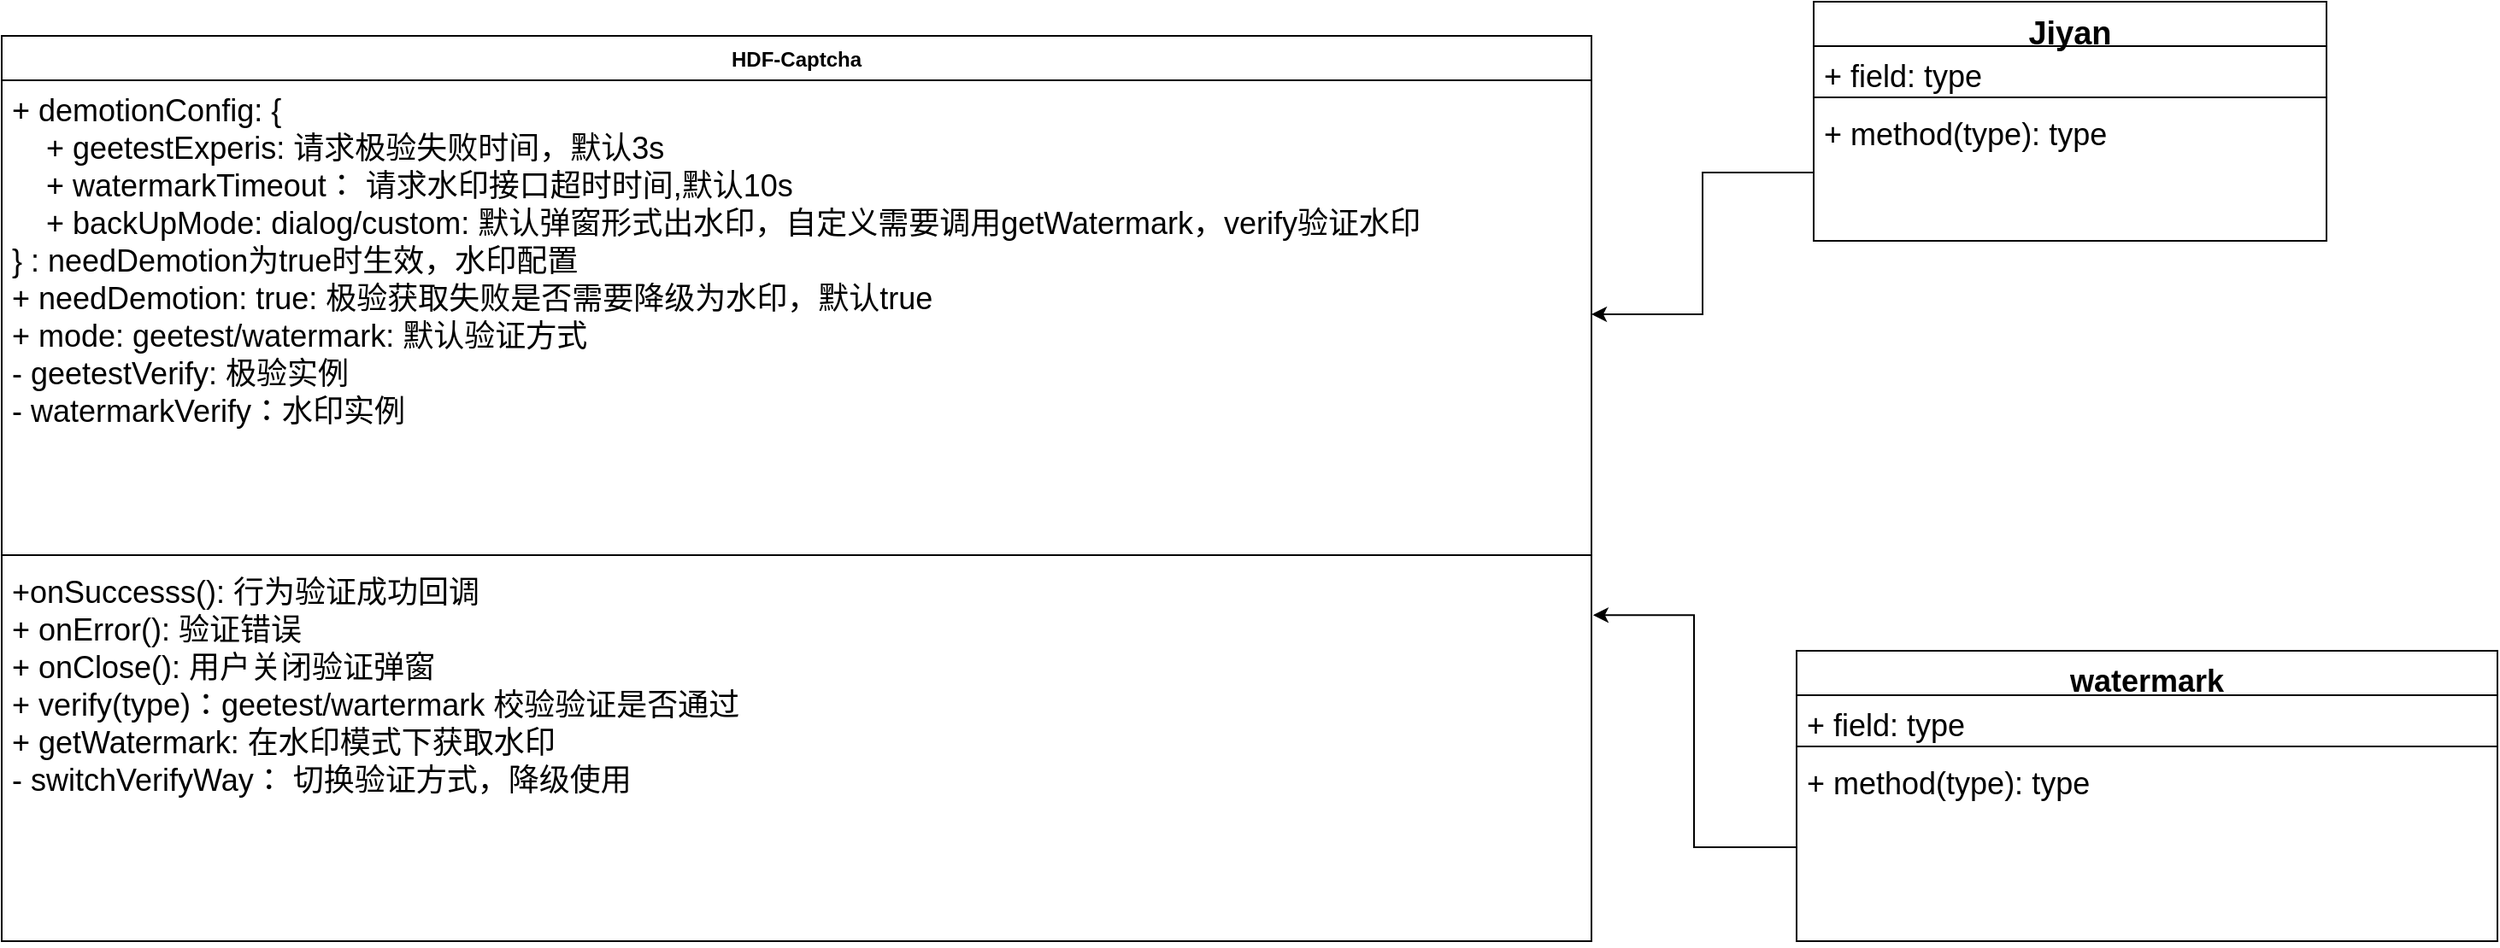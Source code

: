 <mxfile version="17.1.3" type="github">
  <diagram name="Page-1" id="c4acf3e9-155e-7222-9cf6-157b1a14988f">
    <mxGraphModel dx="3126" dy="785" grid="1" gridSize="10" guides="1" tooltips="1" connect="1" arrows="1" fold="1" page="1" pageScale="1" pageWidth="850" pageHeight="1100" background="none" math="0" shadow="0">
      <root>
        <mxCell id="0" />
        <mxCell id="1" parent="0" />
        <mxCell id="5d2195bd80daf111-26" style="edgeStyle=orthogonalEdgeStyle;rounded=0;html=1;dashed=1;labelBackgroundColor=none;startFill=0;endArrow=open;endFill=0;endSize=10;fontFamily=Verdana;fontSize=10;" parent="1" target="5d2195bd80daf111-17" edge="1">
          <mxGeometry relative="1" as="geometry">
            <Array as="points" />
            <mxPoint x="640" y="300" as="sourcePoint" />
          </mxGeometry>
        </mxCell>
        <mxCell id="y2ISrQt28wzneB1zYCyP-2" value="HDF-Captcha" style="swimlane;fontStyle=1;align=center;verticalAlign=top;childLayout=stackLayout;horizontal=1;startSize=26;horizontalStack=0;resizeParent=1;resizeParentMax=0;resizeLast=0;collapsible=1;marginBottom=0;" vertex="1" parent="1">
          <mxGeometry x="-890" y="360" width="930" height="530" as="geometry" />
        </mxCell>
        <mxCell id="y2ISrQt28wzneB1zYCyP-3" value="+ demotionConfig: {&#xa;    + geetestExperis: 请求极验失败时间，默认3s&#xa;    + watermarkTimeout： 请求水印接口超时时间,默认10s&#xa;    + backUpMode: dialog/custom: 默认弹窗形式出水印，自定义需要调用getWatermark，verify验证水印&#xa;} : needDemotion为true时生效，水印配置&#xa;+ needDemotion: true: 极验获取失败是否需要降级为水印，默认true&#xa;+ mode: geetest/watermark: 默认验证方式&#xa;- geetestVerify: 极验实例&#xa;- watermarkVerify：水印实例&#xa;" style="text;strokeColor=none;fillColor=none;align=left;verticalAlign=top;spacingLeft=4;spacingRight=4;overflow=hidden;rotatable=0;points=[[0,0.5],[1,0.5]];portConstraint=eastwest;fontSize=18;" vertex="1" parent="y2ISrQt28wzneB1zYCyP-2">
          <mxGeometry y="26" width="930" height="274" as="geometry" />
        </mxCell>
        <mxCell id="y2ISrQt28wzneB1zYCyP-4" value="" style="line;strokeWidth=1;fillColor=none;align=left;verticalAlign=middle;spacingTop=-1;spacingLeft=3;spacingRight=3;rotatable=0;labelPosition=right;points=[];portConstraint=eastwest;" vertex="1" parent="y2ISrQt28wzneB1zYCyP-2">
          <mxGeometry y="300" width="930" height="8" as="geometry" />
        </mxCell>
        <mxCell id="y2ISrQt28wzneB1zYCyP-5" value="+onSuccesss(): 行为验证成功回调&#xa;+ onError(): 验证错误&#xa;+ onClose(): 用户关闭验证弹窗&#xa;+ verify(type)：geetest/wartermark 校验验证是否通过&#xa;+ getWatermark: 在水印模式下获取水印&#xa;- switchVerifyWay： 切换验证方式，降级使用" style="text;strokeColor=none;fillColor=none;align=left;verticalAlign=top;spacingLeft=4;spacingRight=4;overflow=hidden;rotatable=0;points=[[0,0.5],[1,0.5]];portConstraint=eastwest;fontSize=18;" vertex="1" parent="y2ISrQt28wzneB1zYCyP-2">
          <mxGeometry y="308" width="930" height="222" as="geometry" />
        </mxCell>
        <mxCell id="y2ISrQt28wzneB1zYCyP-6" value="Jiyan" style="swimlane;fontStyle=1;align=center;verticalAlign=top;childLayout=stackLayout;horizontal=1;startSize=26;horizontalStack=0;resizeParent=1;resizeParentMax=0;resizeLast=0;collapsible=1;marginBottom=0;fontSize=19;" vertex="1" parent="1">
          <mxGeometry x="170" y="340" width="300" height="140" as="geometry" />
        </mxCell>
        <mxCell id="y2ISrQt28wzneB1zYCyP-7" value="+ field: type" style="text;strokeColor=none;fillColor=none;align=left;verticalAlign=top;spacingLeft=4;spacingRight=4;overflow=hidden;rotatable=0;points=[[0,0.5],[1,0.5]];portConstraint=eastwest;fontSize=18;" vertex="1" parent="y2ISrQt28wzneB1zYCyP-6">
          <mxGeometry y="26" width="300" height="26" as="geometry" />
        </mxCell>
        <mxCell id="y2ISrQt28wzneB1zYCyP-8" value="" style="line;strokeWidth=1;fillColor=none;align=left;verticalAlign=middle;spacingTop=-1;spacingLeft=3;spacingRight=3;rotatable=0;labelPosition=right;points=[];portConstraint=eastwest;" vertex="1" parent="y2ISrQt28wzneB1zYCyP-6">
          <mxGeometry y="52" width="300" height="8" as="geometry" />
        </mxCell>
        <mxCell id="y2ISrQt28wzneB1zYCyP-9" value="+ method(type): type" style="text;strokeColor=none;fillColor=none;align=left;verticalAlign=top;spacingLeft=4;spacingRight=4;overflow=hidden;rotatable=0;points=[[0,0.5],[1,0.5]];portConstraint=eastwest;fontSize=18;" vertex="1" parent="y2ISrQt28wzneB1zYCyP-6">
          <mxGeometry y="60" width="300" height="80" as="geometry" />
        </mxCell>
        <mxCell id="y2ISrQt28wzneB1zYCyP-10" value="watermark" style="swimlane;fontStyle=1;align=center;verticalAlign=top;childLayout=stackLayout;horizontal=1;startSize=26;horizontalStack=0;resizeParent=1;resizeParentMax=0;resizeLast=0;collapsible=1;marginBottom=0;fontSize=18;" vertex="1" parent="1">
          <mxGeometry x="160" y="720" width="410" height="170" as="geometry" />
        </mxCell>
        <mxCell id="y2ISrQt28wzneB1zYCyP-11" value="+ field: type" style="text;strokeColor=none;fillColor=none;align=left;verticalAlign=top;spacingLeft=4;spacingRight=4;overflow=hidden;rotatable=0;points=[[0,0.5],[1,0.5]];portConstraint=eastwest;fontSize=18;" vertex="1" parent="y2ISrQt28wzneB1zYCyP-10">
          <mxGeometry y="26" width="410" height="26" as="geometry" />
        </mxCell>
        <mxCell id="y2ISrQt28wzneB1zYCyP-12" value="" style="line;strokeWidth=1;fillColor=none;align=left;verticalAlign=middle;spacingTop=-1;spacingLeft=3;spacingRight=3;rotatable=0;labelPosition=right;points=[];portConstraint=eastwest;" vertex="1" parent="y2ISrQt28wzneB1zYCyP-10">
          <mxGeometry y="52" width="410" height="8" as="geometry" />
        </mxCell>
        <mxCell id="y2ISrQt28wzneB1zYCyP-13" value="+ method(type): type" style="text;strokeColor=none;fillColor=none;align=left;verticalAlign=top;spacingLeft=4;spacingRight=4;overflow=hidden;rotatable=0;points=[[0,0.5],[1,0.5]];portConstraint=eastwest;fontSize=18;" vertex="1" parent="y2ISrQt28wzneB1zYCyP-10">
          <mxGeometry y="60" width="410" height="110" as="geometry" />
        </mxCell>
        <mxCell id="y2ISrQt28wzneB1zYCyP-14" style="edgeStyle=orthogonalEdgeStyle;rounded=0;orthogonalLoop=1;jettySize=auto;html=1;exitX=0;exitY=0.5;exitDx=0;exitDy=0;entryX=1;entryY=0.5;entryDx=0;entryDy=0;fontSize=18;" edge="1" parent="1" source="y2ISrQt28wzneB1zYCyP-9" target="y2ISrQt28wzneB1zYCyP-3">
          <mxGeometry relative="1" as="geometry" />
        </mxCell>
        <mxCell id="y2ISrQt28wzneB1zYCyP-15" style="edgeStyle=orthogonalEdgeStyle;rounded=0;orthogonalLoop=1;jettySize=auto;html=1;entryX=1.001;entryY=0.14;entryDx=0;entryDy=0;entryPerimeter=0;fontSize=18;" edge="1" parent="1" source="y2ISrQt28wzneB1zYCyP-13" target="y2ISrQt28wzneB1zYCyP-5">
          <mxGeometry relative="1" as="geometry" />
        </mxCell>
      </root>
    </mxGraphModel>
  </diagram>
</mxfile>
